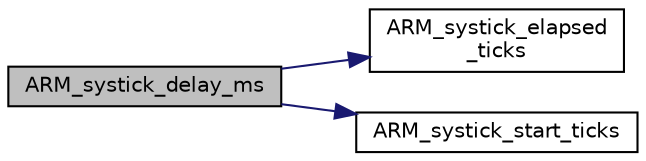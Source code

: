 digraph "ARM_systick_delay_ms"
{
  edge [fontname="Helvetica",fontsize="10",labelfontname="Helvetica",labelfontsize="10"];
  node [fontname="Helvetica",fontsize="10",shape=record];
  rankdir="LR";
  Node0 [label="ARM_systick_delay_ms",height=0.2,width=0.4,color="black", fillcolor="grey75", style="filled", fontcolor="black"];
  Node0 -> Node1 [color="midnightblue",fontsize="10",style="solid",fontname="Helvetica"];
  Node1 [label="ARM_systick_elapsed\l_ticks",height=0.2,width=0.4,color="black", fillcolor="white", style="filled",URL="$driver__systick_8c.html#a11d2757f060c3c65c1dfe1f7a314bbb3"];
  Node0 -> Node2 [color="midnightblue",fontsize="10",style="solid",fontname="Helvetica"];
  Node2 [label="ARM_systick_start_ticks",height=0.2,width=0.4,color="black", fillcolor="white", style="filled",URL="$driver__systick_8c.html#a63b11c5b24615bf03103d7d9e923ba2f"];
}
